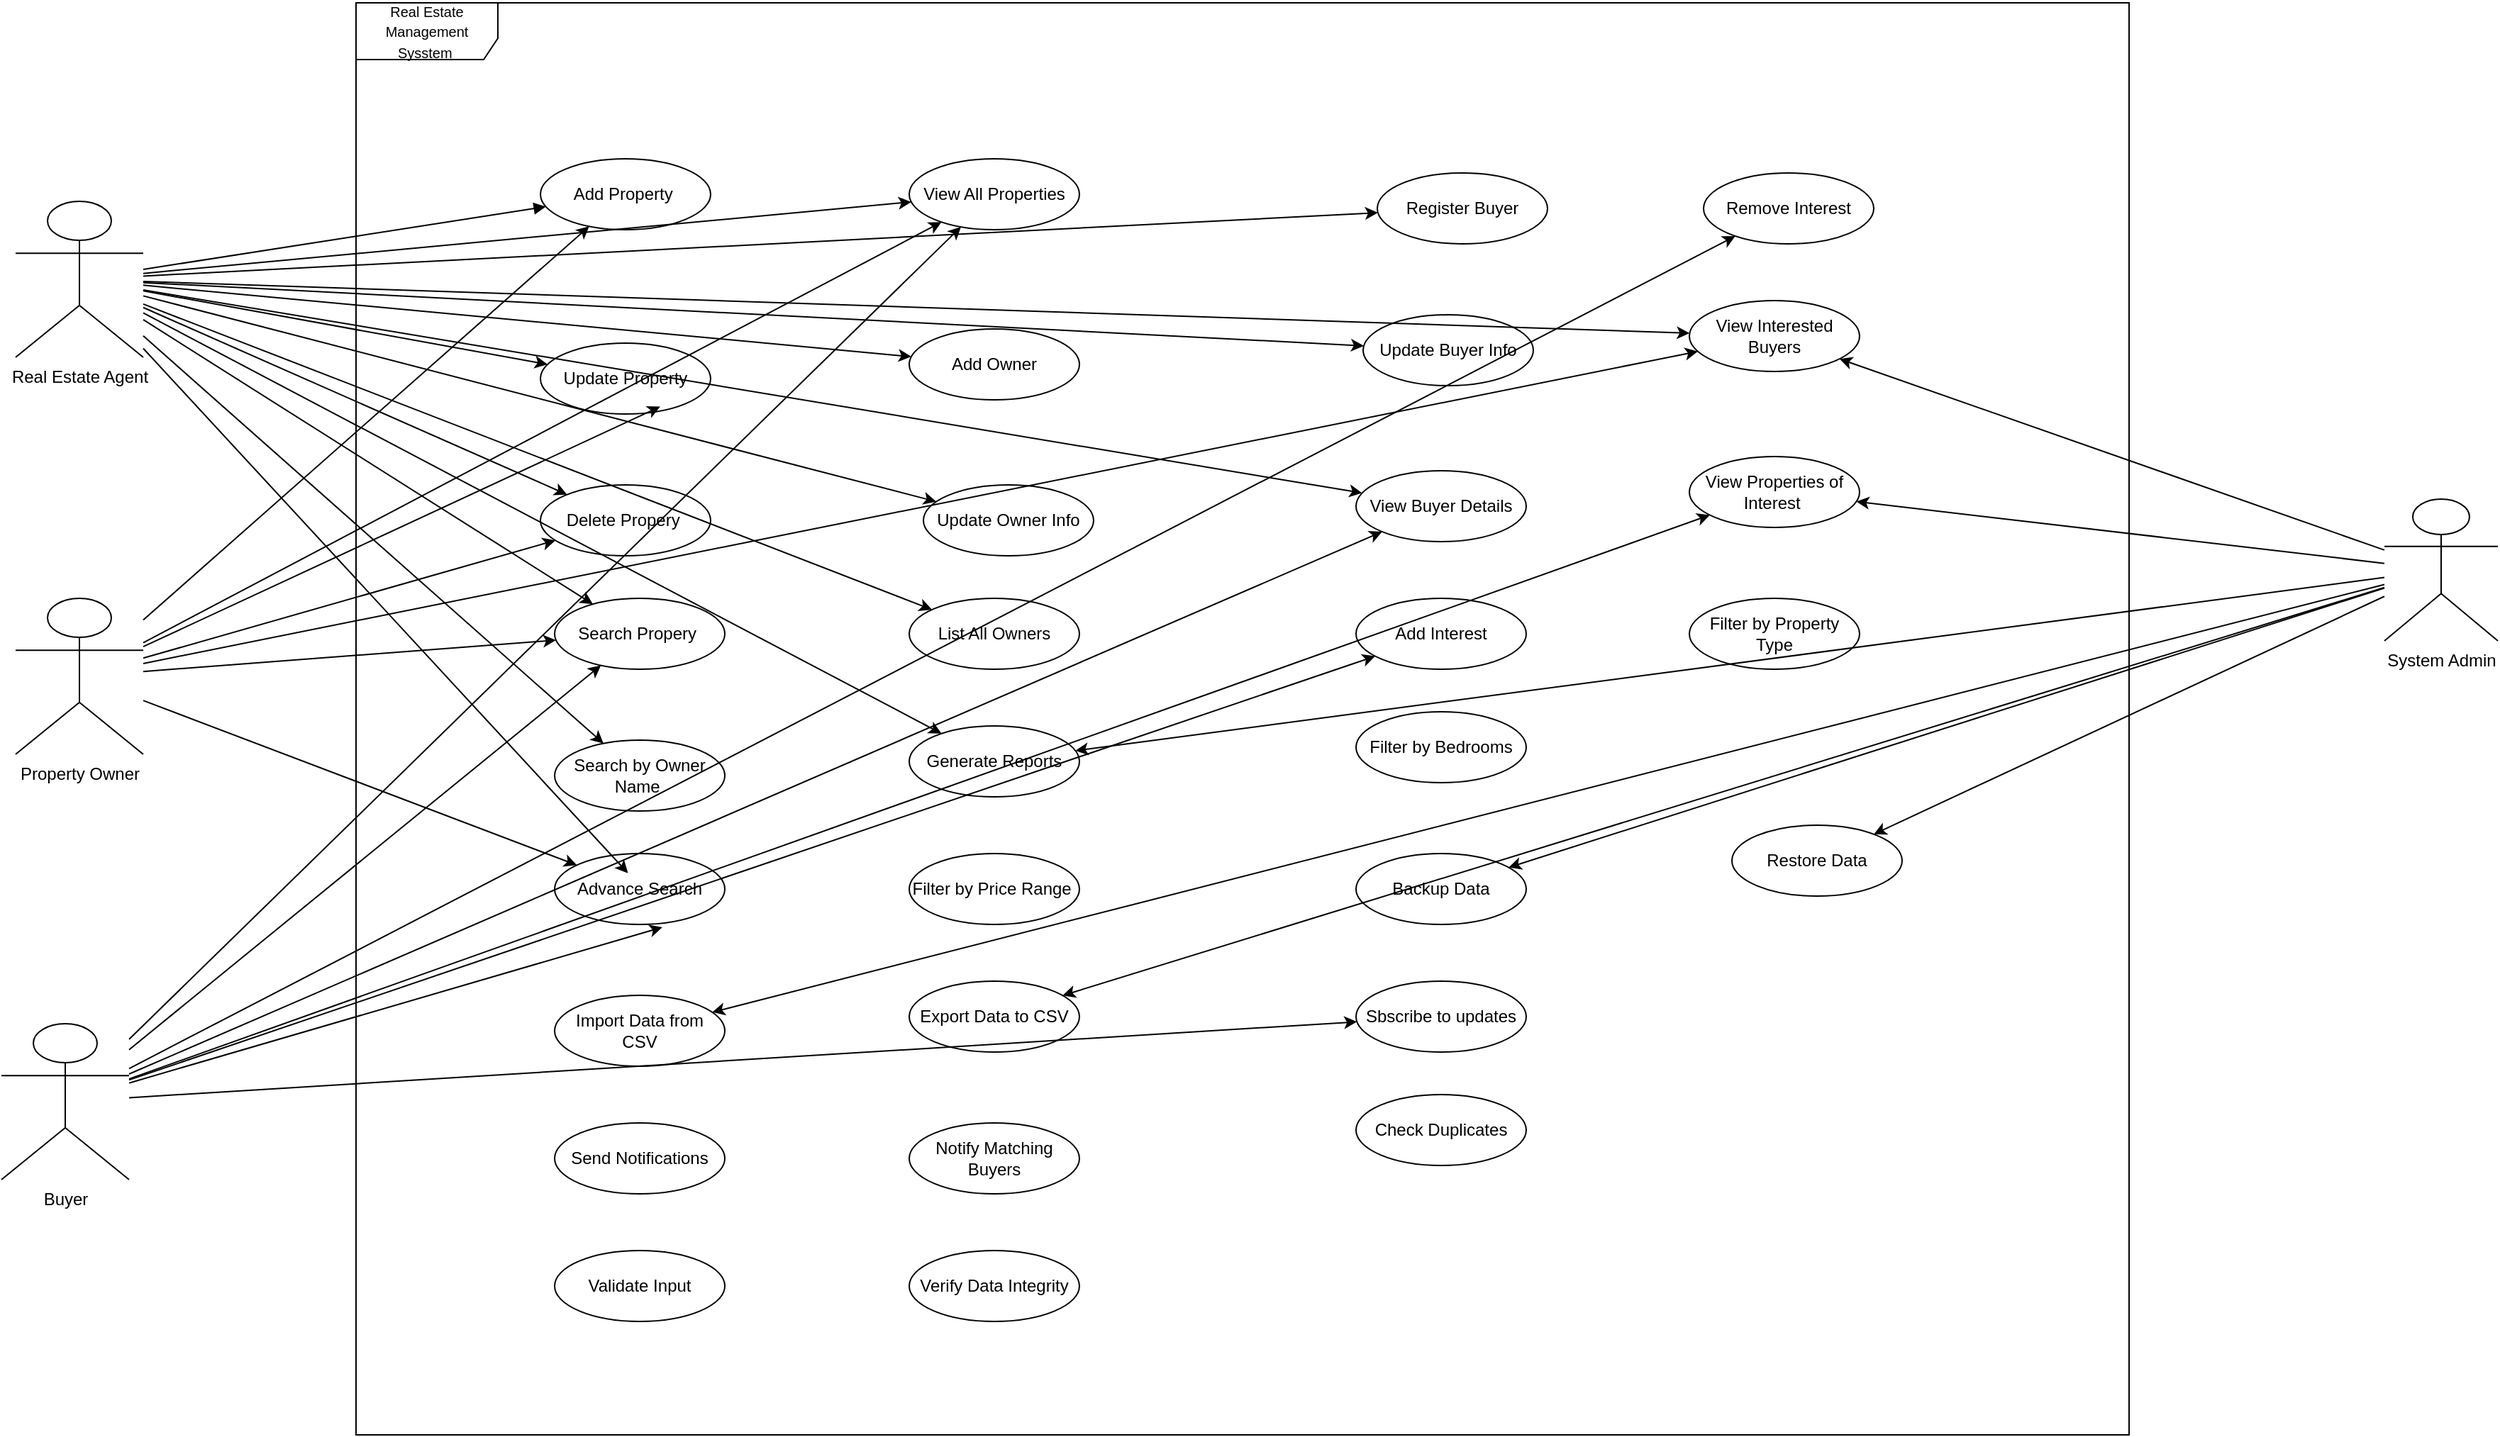 <mxfile>
    <diagram id="xU5KTrcL5LzMcYfebiDG" name="Page-1">
        <mxGraphModel dx="2210" dy="1483" grid="1" gridSize="10" guides="1" tooltips="1" connect="1" arrows="1" fold="1" page="0" pageScale="1" pageWidth="850" pageHeight="1100" math="0" shadow="0">
            <root>
                <mxCell id="0"/>
                <mxCell id="1" parent="0"/>
                <mxCell id="3" value="&lt;font style=&quot;font-size: 10px;&quot;&gt;Real Estate Management Sysstem&amp;nbsp;&lt;/font&gt;" style="shape=umlFrame;html=1;pointerEvents=0;gradientColor=none;fillColor=default;strokeColor=default;whiteSpace=wrap;width=100;height=40;" vertex="1" parent="1">
                    <mxGeometry x="-1620" y="-120" width="1250" height="1010" as="geometry"/>
                </mxCell>
                <mxCell id="8" value="Add Property&amp;nbsp;" style="ellipse;whiteSpace=wrap;html=1;" vertex="1" parent="1">
                    <mxGeometry x="-1490" y="-10" width="120" height="50" as="geometry"/>
                </mxCell>
                <mxCell id="10" value="View All Properties" style="ellipse;whiteSpace=wrap;html=1;" vertex="1" parent="1">
                    <mxGeometry x="-1230" y="-10" width="120" height="50" as="geometry"/>
                </mxCell>
                <mxCell id="11" value="Register Buyer" style="ellipse;whiteSpace=wrap;html=1;" vertex="1" parent="1">
                    <mxGeometry x="-900" width="120" height="50" as="geometry"/>
                </mxCell>
                <mxCell id="12" value="Remove Interest" style="ellipse;whiteSpace=wrap;html=1;" vertex="1" parent="1">
                    <mxGeometry x="-670" width="120" height="50" as="geometry"/>
                </mxCell>
                <mxCell id="13" value="Update Property" style="ellipse;whiteSpace=wrap;html=1;" vertex="1" parent="1">
                    <mxGeometry x="-1490" y="120" width="120" height="50" as="geometry"/>
                </mxCell>
                <mxCell id="14" value="Delete Propery&amp;nbsp;" style="ellipse;whiteSpace=wrap;html=1;" vertex="1" parent="1">
                    <mxGeometry x="-1490" y="220" width="120" height="50" as="geometry"/>
                </mxCell>
                <mxCell id="15" value="Search Propery&amp;nbsp;" style="ellipse;whiteSpace=wrap;html=1;" vertex="1" parent="1">
                    <mxGeometry x="-1480" y="300" width="120" height="50" as="geometry"/>
                </mxCell>
                <mxCell id="16" value="Search by Owner Name&amp;nbsp;" style="ellipse;whiteSpace=wrap;html=1;" vertex="1" parent="1">
                    <mxGeometry x="-1480" y="400" width="120" height="50" as="geometry"/>
                </mxCell>
                <mxCell id="17" value="Advance Search" style="ellipse;whiteSpace=wrap;html=1;" vertex="1" parent="1">
                    <mxGeometry x="-1480" y="480" width="120" height="50" as="geometry"/>
                </mxCell>
                <mxCell id="18" value="Import Data from CSV" style="ellipse;whiteSpace=wrap;html=1;" vertex="1" parent="1">
                    <mxGeometry x="-1480" y="580" width="120" height="50" as="geometry"/>
                </mxCell>
                <mxCell id="19" value="Send Notifications" style="ellipse;whiteSpace=wrap;html=1;" vertex="1" parent="1">
                    <mxGeometry x="-1480" y="670" width="120" height="50" as="geometry"/>
                </mxCell>
                <mxCell id="20" value="Validate Input" style="ellipse;whiteSpace=wrap;html=1;" vertex="1" parent="1">
                    <mxGeometry x="-1480" y="760" width="120" height="50" as="geometry"/>
                </mxCell>
                <mxCell id="21" value="Add Owner" style="ellipse;whiteSpace=wrap;html=1;" vertex="1" parent="1">
                    <mxGeometry x="-1230" y="110" width="120" height="50" as="geometry"/>
                </mxCell>
                <mxCell id="22" value="Update Owner Info" style="ellipse;whiteSpace=wrap;html=1;" vertex="1" parent="1">
                    <mxGeometry x="-1220" y="220" width="120" height="50" as="geometry"/>
                </mxCell>
                <mxCell id="23" value="List All Owners" style="ellipse;whiteSpace=wrap;html=1;" vertex="1" parent="1">
                    <mxGeometry x="-1230" y="300" width="120" height="50" as="geometry"/>
                </mxCell>
                <mxCell id="24" value="Generate Reports" style="ellipse;whiteSpace=wrap;html=1;" vertex="1" parent="1">
                    <mxGeometry x="-1230" y="390" width="120" height="50" as="geometry"/>
                </mxCell>
                <mxCell id="25" value="Filter by Price Range&amp;nbsp;" style="ellipse;whiteSpace=wrap;html=1;" vertex="1" parent="1">
                    <mxGeometry x="-1230" y="480" width="120" height="50" as="geometry"/>
                </mxCell>
                <mxCell id="26" value="Export Data to CSV" style="ellipse;whiteSpace=wrap;html=1;" vertex="1" parent="1">
                    <mxGeometry x="-1230" y="570" width="120" height="50" as="geometry"/>
                </mxCell>
                <mxCell id="27" value="Notify Matching Buyers" style="ellipse;whiteSpace=wrap;html=1;" vertex="1" parent="1">
                    <mxGeometry x="-1230" y="670" width="120" height="50" as="geometry"/>
                </mxCell>
                <mxCell id="28" value="Verify Data Integrity" style="ellipse;whiteSpace=wrap;html=1;" vertex="1" parent="1">
                    <mxGeometry x="-1230" y="760" width="120" height="50" as="geometry"/>
                </mxCell>
                <mxCell id="29" value="Update Buyer Info" style="ellipse;whiteSpace=wrap;html=1;" vertex="1" parent="1">
                    <mxGeometry x="-910" y="100" width="120" height="50" as="geometry"/>
                </mxCell>
                <mxCell id="30" value="View Buyer Details" style="ellipse;whiteSpace=wrap;html=1;" vertex="1" parent="1">
                    <mxGeometry x="-915" y="210" width="120" height="50" as="geometry"/>
                </mxCell>
                <mxCell id="31" value="Add Interest" style="ellipse;whiteSpace=wrap;html=1;" vertex="1" parent="1">
                    <mxGeometry x="-915" y="300" width="120" height="50" as="geometry"/>
                </mxCell>
                <mxCell id="32" value="Filter by Bedrooms" style="ellipse;whiteSpace=wrap;html=1;" vertex="1" parent="1">
                    <mxGeometry x="-915" y="380" width="120" height="50" as="geometry"/>
                </mxCell>
                <mxCell id="33" value="Backup Data" style="ellipse;whiteSpace=wrap;html=1;" vertex="1" parent="1">
                    <mxGeometry x="-915" y="480" width="120" height="50" as="geometry"/>
                </mxCell>
                <mxCell id="34" value="Sbscribe to updates" style="ellipse;whiteSpace=wrap;html=1;" vertex="1" parent="1">
                    <mxGeometry x="-915" y="570" width="120" height="50" as="geometry"/>
                </mxCell>
                <mxCell id="35" value="Check Duplicates" style="ellipse;whiteSpace=wrap;html=1;" vertex="1" parent="1">
                    <mxGeometry x="-915" y="650" width="120" height="50" as="geometry"/>
                </mxCell>
                <mxCell id="36" value="View Interested Buyers" style="ellipse;whiteSpace=wrap;html=1;" vertex="1" parent="1">
                    <mxGeometry x="-680" y="90" width="120" height="50" as="geometry"/>
                </mxCell>
                <mxCell id="37" value="View Properties of Interest&amp;nbsp;" style="ellipse;whiteSpace=wrap;html=1;" vertex="1" parent="1">
                    <mxGeometry x="-680" y="200" width="120" height="50" as="geometry"/>
                </mxCell>
                <mxCell id="38" value="Filter by Property Type" style="ellipse;whiteSpace=wrap;html=1;" vertex="1" parent="1">
                    <mxGeometry x="-680" y="300" width="120" height="50" as="geometry"/>
                </mxCell>
                <mxCell id="39" value="Restore Data" style="ellipse;whiteSpace=wrap;html=1;" vertex="1" parent="1">
                    <mxGeometry x="-650" y="460" width="120" height="50" as="geometry"/>
                </mxCell>
                <mxCell id="49" style="edgeStyle=none;html=1;" edge="1" parent="1" source="40" target="13">
                    <mxGeometry relative="1" as="geometry"/>
                </mxCell>
                <mxCell id="50" style="edgeStyle=none;html=1;" edge="1" parent="1" source="40" target="14">
                    <mxGeometry relative="1" as="geometry"/>
                </mxCell>
                <mxCell id="51" style="edgeStyle=none;html=1;" edge="1" parent="1" source="40" target="15">
                    <mxGeometry relative="1" as="geometry"/>
                </mxCell>
                <mxCell id="52" style="edgeStyle=none;html=1;" edge="1" parent="1" source="40" target="10">
                    <mxGeometry relative="1" as="geometry"/>
                </mxCell>
                <mxCell id="53" style="edgeStyle=none;html=1;" edge="1" parent="1" source="40" target="21">
                    <mxGeometry relative="1" as="geometry"/>
                </mxCell>
                <mxCell id="54" style="edgeStyle=none;html=1;" edge="1" parent="1" source="40" target="22">
                    <mxGeometry relative="1" as="geometry"/>
                </mxCell>
                <mxCell id="55" style="edgeStyle=none;html=1;" edge="1" parent="1" source="40" target="23">
                    <mxGeometry relative="1" as="geometry"/>
                </mxCell>
                <mxCell id="56" style="edgeStyle=none;html=1;" edge="1" parent="1" source="40" target="16">
                    <mxGeometry relative="1" as="geometry"/>
                </mxCell>
                <mxCell id="57" style="edgeStyle=none;html=1;" edge="1" parent="1" source="40" target="11">
                    <mxGeometry relative="1" as="geometry"/>
                </mxCell>
                <mxCell id="58" style="edgeStyle=none;html=1;" edge="1" parent="1" source="40" target="29">
                    <mxGeometry relative="1" as="geometry"/>
                </mxCell>
                <mxCell id="59" style="edgeStyle=none;html=1;" edge="1" parent="1" source="40" target="30">
                    <mxGeometry relative="1" as="geometry"/>
                </mxCell>
                <mxCell id="60" style="edgeStyle=none;html=1;" edge="1" parent="1" source="40" target="36">
                    <mxGeometry relative="1" as="geometry"/>
                </mxCell>
                <mxCell id="61" style="edgeStyle=none;html=1;" edge="1" parent="1" source="40" target="24">
                    <mxGeometry relative="1" as="geometry"/>
                </mxCell>
                <mxCell id="40" value="Real Estate Agent" style="shape=umlActor;verticalLabelPosition=bottom;verticalAlign=top;html=1;" vertex="1" parent="1">
                    <mxGeometry x="-1860" y="20" width="90" height="110" as="geometry"/>
                </mxCell>
                <mxCell id="63" style="edgeStyle=none;html=1;" edge="1" parent="1" source="41" target="8">
                    <mxGeometry relative="1" as="geometry"/>
                </mxCell>
                <mxCell id="65" style="edgeStyle=none;html=1;" edge="1" parent="1" source="41" target="14">
                    <mxGeometry relative="1" as="geometry"/>
                </mxCell>
                <mxCell id="66" style="edgeStyle=none;html=1;" edge="1" parent="1" source="41" target="15">
                    <mxGeometry relative="1" as="geometry"/>
                </mxCell>
                <mxCell id="67" style="edgeStyle=none;html=1;" edge="1" parent="1" source="41" target="10">
                    <mxGeometry relative="1" as="geometry"/>
                </mxCell>
                <mxCell id="68" style="edgeStyle=none;html=1;" edge="1" parent="1" source="41" target="36">
                    <mxGeometry relative="1" as="geometry"/>
                </mxCell>
                <mxCell id="69" style="edgeStyle=none;html=1;" edge="1" parent="1" source="41" target="17">
                    <mxGeometry relative="1" as="geometry"/>
                </mxCell>
                <mxCell id="41" value="Property Owner" style="shape=umlActor;verticalLabelPosition=bottom;verticalAlign=top;html=1;" vertex="1" parent="1">
                    <mxGeometry x="-1860" y="300" width="90" height="110" as="geometry"/>
                </mxCell>
                <mxCell id="70" style="edgeStyle=none;html=1;" edge="1" parent="1" source="42" target="15">
                    <mxGeometry relative="1" as="geometry"/>
                </mxCell>
                <mxCell id="71" style="edgeStyle=none;html=1;" edge="1" parent="1" source="42" target="10">
                    <mxGeometry relative="1" as="geometry"/>
                </mxCell>
                <mxCell id="72" style="edgeStyle=none;html=1;" edge="1" parent="1" source="42" target="30">
                    <mxGeometry relative="1" as="geometry"/>
                </mxCell>
                <mxCell id="73" style="edgeStyle=none;html=1;" edge="1" parent="1" source="42" target="31">
                    <mxGeometry relative="1" as="geometry"/>
                </mxCell>
                <mxCell id="74" style="edgeStyle=none;html=1;" edge="1" parent="1" source="42" target="12">
                    <mxGeometry relative="1" as="geometry"/>
                </mxCell>
                <mxCell id="75" style="edgeStyle=none;html=1;" edge="1" parent="1" source="42" target="37">
                    <mxGeometry relative="1" as="geometry"/>
                </mxCell>
                <mxCell id="77" style="edgeStyle=none;html=1;" edge="1" parent="1" source="42" target="34">
                    <mxGeometry relative="1" as="geometry"/>
                </mxCell>
                <mxCell id="42" value="Buyer" style="shape=umlActor;verticalLabelPosition=bottom;verticalAlign=top;html=1;" vertex="1" parent="1">
                    <mxGeometry x="-1870" y="600" width="90" height="110" as="geometry"/>
                </mxCell>
                <mxCell id="78" style="edgeStyle=none;html=1;" edge="1" parent="1" source="45" target="36">
                    <mxGeometry relative="1" as="geometry"/>
                </mxCell>
                <mxCell id="79" style="edgeStyle=none;html=1;" edge="1" parent="1" source="45" target="37">
                    <mxGeometry relative="1" as="geometry"/>
                </mxCell>
                <mxCell id="82" style="edgeStyle=none;html=1;" edge="1" parent="1" source="45" target="24">
                    <mxGeometry relative="1" as="geometry"/>
                </mxCell>
                <mxCell id="83" style="edgeStyle=none;html=1;" edge="1" parent="1" source="45" target="18">
                    <mxGeometry relative="1" as="geometry"/>
                </mxCell>
                <mxCell id="84" style="edgeStyle=none;html=1;" edge="1" parent="1" source="45" target="26">
                    <mxGeometry relative="1" as="geometry"/>
                </mxCell>
                <mxCell id="85" style="edgeStyle=none;html=1;" edge="1" parent="1" source="45" target="33">
                    <mxGeometry relative="1" as="geometry"/>
                </mxCell>
                <mxCell id="86" style="edgeStyle=none;html=1;" edge="1" parent="1" source="45" target="39">
                    <mxGeometry relative="1" as="geometry">
                        <mxPoint x="-220" y="440" as="targetPoint"/>
                    </mxGeometry>
                </mxCell>
                <mxCell id="45" value="System Admin" style="shape=umlActor;verticalLabelPosition=bottom;verticalAlign=top;html=1;" vertex="1" parent="1">
                    <mxGeometry x="-190" y="230" width="80" height="100" as="geometry"/>
                </mxCell>
                <mxCell id="48" value="" style="html=1;verticalAlign=bottom;endArrow=block;curved=0;rounded=0;" edge="1" parent="1" source="40" target="8">
                    <mxGeometry width="80" relative="1" as="geometry">
                        <mxPoint x="-1410" y="200" as="sourcePoint"/>
                        <mxPoint x="-1330" y="200" as="targetPoint"/>
                    </mxGeometry>
                </mxCell>
                <mxCell id="62" style="edgeStyle=none;html=1;entryX=0.431;entryY=0.276;entryDx=0;entryDy=0;entryPerimeter=0;" edge="1" parent="1" source="40" target="17">
                    <mxGeometry relative="1" as="geometry"/>
                </mxCell>
                <mxCell id="64" style="edgeStyle=none;html=1;entryX=0.704;entryY=0.895;entryDx=0;entryDy=0;entryPerimeter=0;" edge="1" parent="1" source="41" target="13">
                    <mxGeometry relative="1" as="geometry"/>
                </mxCell>
                <mxCell id="76" style="edgeStyle=none;html=1;entryX=0.633;entryY=1.04;entryDx=0;entryDy=0;entryPerimeter=0;" edge="1" parent="1" source="42" target="17">
                    <mxGeometry relative="1" as="geometry"/>
                </mxCell>
            </root>
        </mxGraphModel>
    </diagram>
</mxfile>